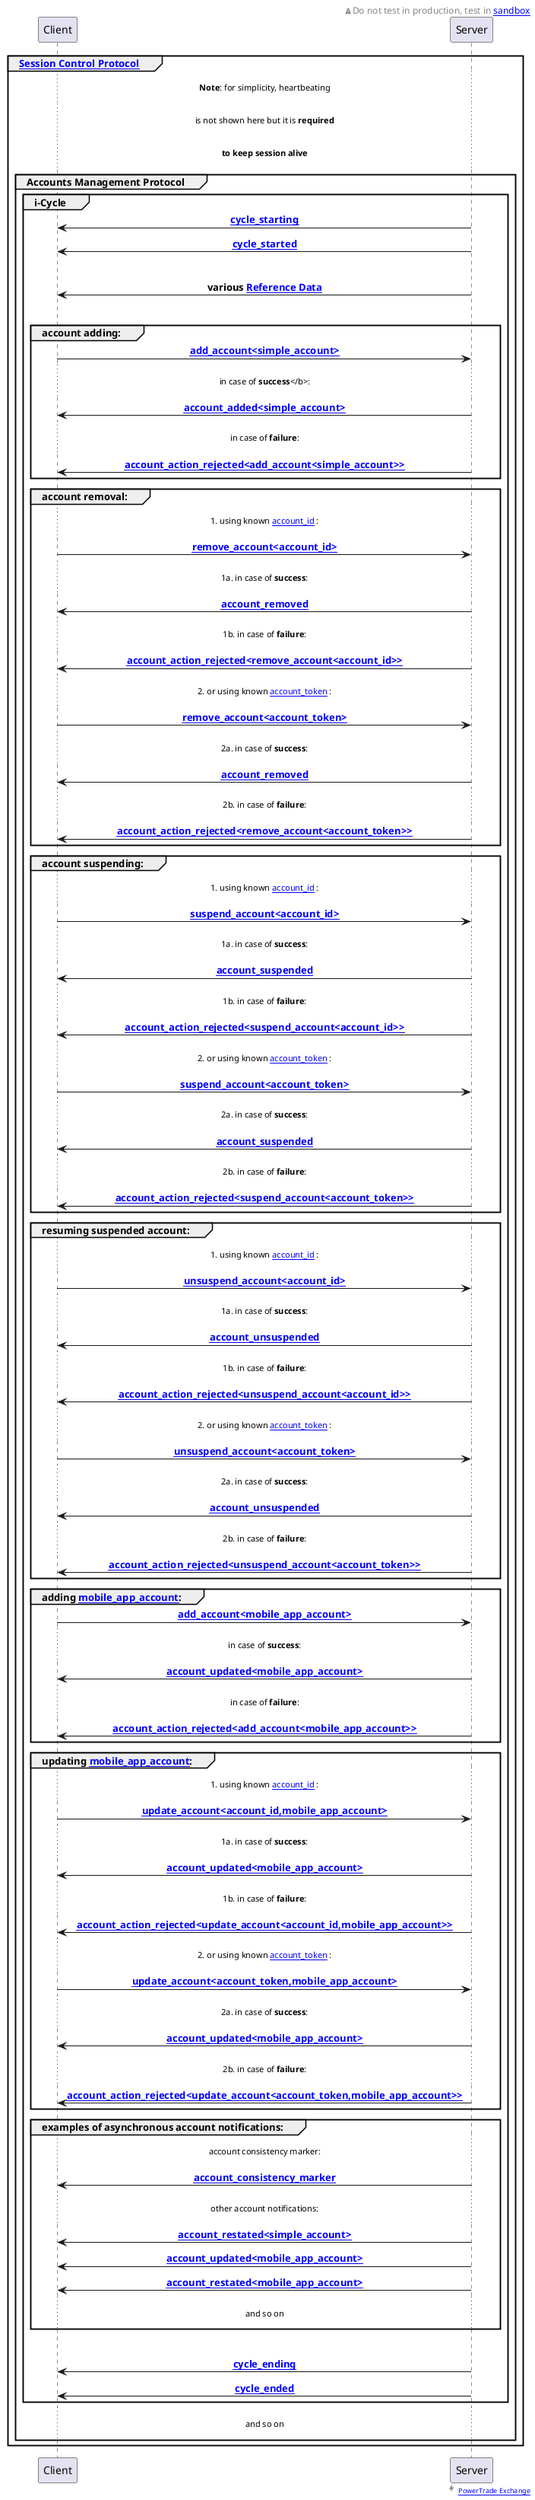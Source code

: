 @startuml accounts_management_protocol

' to support time duration and delays:
'!pragma teoz true

'skinparam handwritten true
'skinparam shadowing false

'skinparam monochrome true
skinparam sequenceMessageAlign center

'skinparam title {
'    BorderRoundCorner 5
'    BorderThickness 1
'    BorderColor black
'    BackgroundColor WhiteSmoke
'}

    '<font color=black>Warning:</font>
right header
    <size:12><&warning>Do not test in production, test in [[#WS_API_Services_Sandbox sandbox]]</size>
endheader

right footer <size:15><&bolt></size> <size:9>[[https://power.trade PowerTrade Exchange]]</size>

'entity Client
'entity Server

group <b>[[#session_control_with_auth Session Control Protocol]]</b>

    ... <b>Note</b>: for simplicity, heartbeating ...
    ... is not shown here but it is <b>required</b> ...
    ... <b>to keep session alive</b> ...

    group <b>Accounts Management Protocol</b>
        group i-Cycle
            Client <- Server : <b>[[#cycle_starting cycle_starting]]</b>
            Client <- Server : <b>[[#cycle_started cycle_started]]</b>
            |||
            Client <- Server : <b>various</b> <b>[[#Reference_Data Reference Data]]</b>
            |||
            group account adding:
                Client -> Server : <b>[[#add_account_ltsimple_account_gt add_account<simple_account>]]</b>
                ... in case of <b><b>success</b></b>: ...
                Client <- Server : <b>[[#account_added_ltsimple_account_gt account_added<simple_account>]]</b>
                ... in case of <b>failure</b>: ...
                Client <- Server : <b>[[#account_action_rejected_ltadd_account_ltsimple_account_gt_gt account_action_rejected<add_account<simple_account>>]]</b>
            end
            group account removal:
                ... 1. using known [[#account_id account_id]] : ...
                Client -> Server : <b>[[#remove_account_ltaccount_id_gt remove_account<account_id>]]</b>
                ... 1a. in case of <b>success</b>: ...
                Client <- Server : <b>[[#account_removed account_removed]]</b>
                ... 1b. in case of <b>failure</b>: ...
                Client <- Server : <b>[[#account_action_rejected_ltremove_account_ltaccount_id_gt_gt account_action_rejected<remove_account<account_id>>]]</b>
                ... 2. or using known [[#account_token account_token]] : ...
                Client -> Server : <b>[[#remove_account_ltaccount_token_gt remove_account<account_token>]]</b>
                ... 2a. in case of <b>success</b>: ...
                Client <- Server : <b>[[#account_removed account_removed]]</b>
                ... 2b. in case of <b>failure</b>: ...
                Client <- Server : <b>[[#account_action_rejected_ltremove_account_ltaccount_token_gt_gt account_action_rejected<remove_account<account_token>>]]</b>
            end
            group account suspending:
                ... 1. using known [[#account_id account_id]] : ...
                Client -> Server : <b>[[#suspend_account_ltaccount_id_gt suspend_account<account_id>]]</b>
                ... 1a. in case of <b>success</b>: ...
                Client <- Server : <b>[[#account_suspended account_suspended]]</b>
                ... 1b. in case of <b>failure</b>: ...
                Client <- Server : <b>[[#account_action_rejected_ltsuspend_account_ltaccount_id_gt_gt account_action_rejected<suspend_account<account_id>>]]</b>
                ... 2. or using known [[#account_token account_token]] : ...
                Client -> Server : <b>[[#suspend_account_ltaccount_token_gt suspend_account<account_token>]]</b>
                ... 2a. in case of <b>success</b>: ...
                Client <- Server : <b>[[#account_suspended account_suspended]]</b>
                ... 2b. in case of <b>failure</b>: ...
                Client <- Server : <b>[[#account_action_rejected_ltsuspend_account_ltaccount_token_gt_gt account_action_rejected<suspend_account<account_token>>]]</b>
            end
            group resuming suspended account:
                ... 1. using known [[#account_id account_id]] : ...
                Client -> Server : <b>[[#unsuspend_account_ltaccount_id_gt unsuspend_account<account_id>]]</b>
                ... 1a. in case of <b>success</b>: ...
                Client <- Server : <b>[[#account_unsuspended account_unsuspended]]</b>
                ... 1b. in case of <b>failure</b>: ...
                Client <- Server : <b>[[#account_action_rejected_ltunsuspend_account_ltaccount_id_gt_gt account_action_rejected<unsuspend_account<account_id>>]]</b>
                ... 2. or using known [[#account_token account_token]] : ...
                Client -> Server : <b>[[#unsuspend_account_ltaccount_token_gt unsuspend_account<account_token>]]</b>
                ... 2a. in case of <b>success</b>: ...
                Client <- Server : <b>[[#account_unsuspended account_unsuspended]]</b>
                ... 2b. in case of <b>failure</b>: ...
                Client <- Server : <b>[[#account_action_rejected_ltunsuspend_account_ltaccount_token_gt_gt account_action_rejected<unsuspend_account<account_token>>]]</b>
            end
            group adding [[#mobile_app_account mobile_app_account]]:
                Client -> Server : <b>[[#add_account_ltmobile_app_account_gt add_account<mobile_app_account>]]</b>
                ... in case of <b>success</b>: ...
                Client <- Server : <b>[[#account_updated_ltmobile_app_account_gt account_updated<mobile_app_account>]]</b>
                ... in case of <b>failure</b>: ...
                Client <- Server : <b>[[#account_action_rejected_ltadd_account_ltmobile_app_account_gt_gt account_action_rejected<add_account<mobile_app_account>>]]</b>
            end
            group updating [[#mobile_app_account mobile_app_account]]:
                ... 1. using known [[#account_id account_id]] : ...
                Client -> Server : <b>[[#update_account_ltaccount_id_commamobile_app_account_gt update_account<account_id,mobile_app_account>]]</b>
                ... 1a. in case of <b>success</b>: ...
                Client <- Server : <b>[[#account_updated_ltmobile_app_account_gt account_updated<mobile_app_account>]]</b>
                ... 1b. in case of <b>failure</b>: ...
                Client <- Server : <b>[[#account_action_rejected_ltupdate_account_ltaccount_id_commamobile_app_account_gt_gt account_action_rejected<update_account<account_id,mobile_app_account>>]]</b>
                ... 2. or using known [[#account_token account_token]] : ...
                Client -> Server : <b>[[#update_account_ltaccount_token_commamobile_app_account_gt update_account<account_token,mobile_app_account>]]</b>
                ... 2a. in case of <b>success</b>: ...
                Client <- Server : <b>[[#account_updated_ltmobile_app_account_gt account_updated<mobile_app_account>]]</b>
                ... 2b. in case of <b>failure</b>: ...
                Client <- Server : <b>[[#account_action_rejected_ltupdate_account_ltaccount_token_commamobile_app_account_gt_gt account_action_rejected<update_account<account_token,mobile_app_account>>]]</b>
            end
            group examples of asynchronous account notifications:
                ... account consistency marker: ...
                Client <- Server : <b>[[#account_consistency_marker account_consistency_marker]]</b>
                ... other account notifications: ...
                Client <- Server : <b>[[#account_restated_ltsimple_account_gt account_restated<simple_account>]]</b>
                Client <- Server : <b>[[#account_updated_ltmobile_app_account_gt account_updated<mobile_app_account>]]</b>
                Client <- Server : <b>[[#account_restated_ltmobile_app_account_gt account_restated<mobile_app_account>]]</b>
                ... and so on ...
            end
            |||
            Client <- Server : <b>[[#cycle_ending cycle_ending]]</b>
            Client <- Server : <b>[[#cycle_ended cycle_ended]]</b>
        end
        ... and so on ...
    end
end

@enduml
